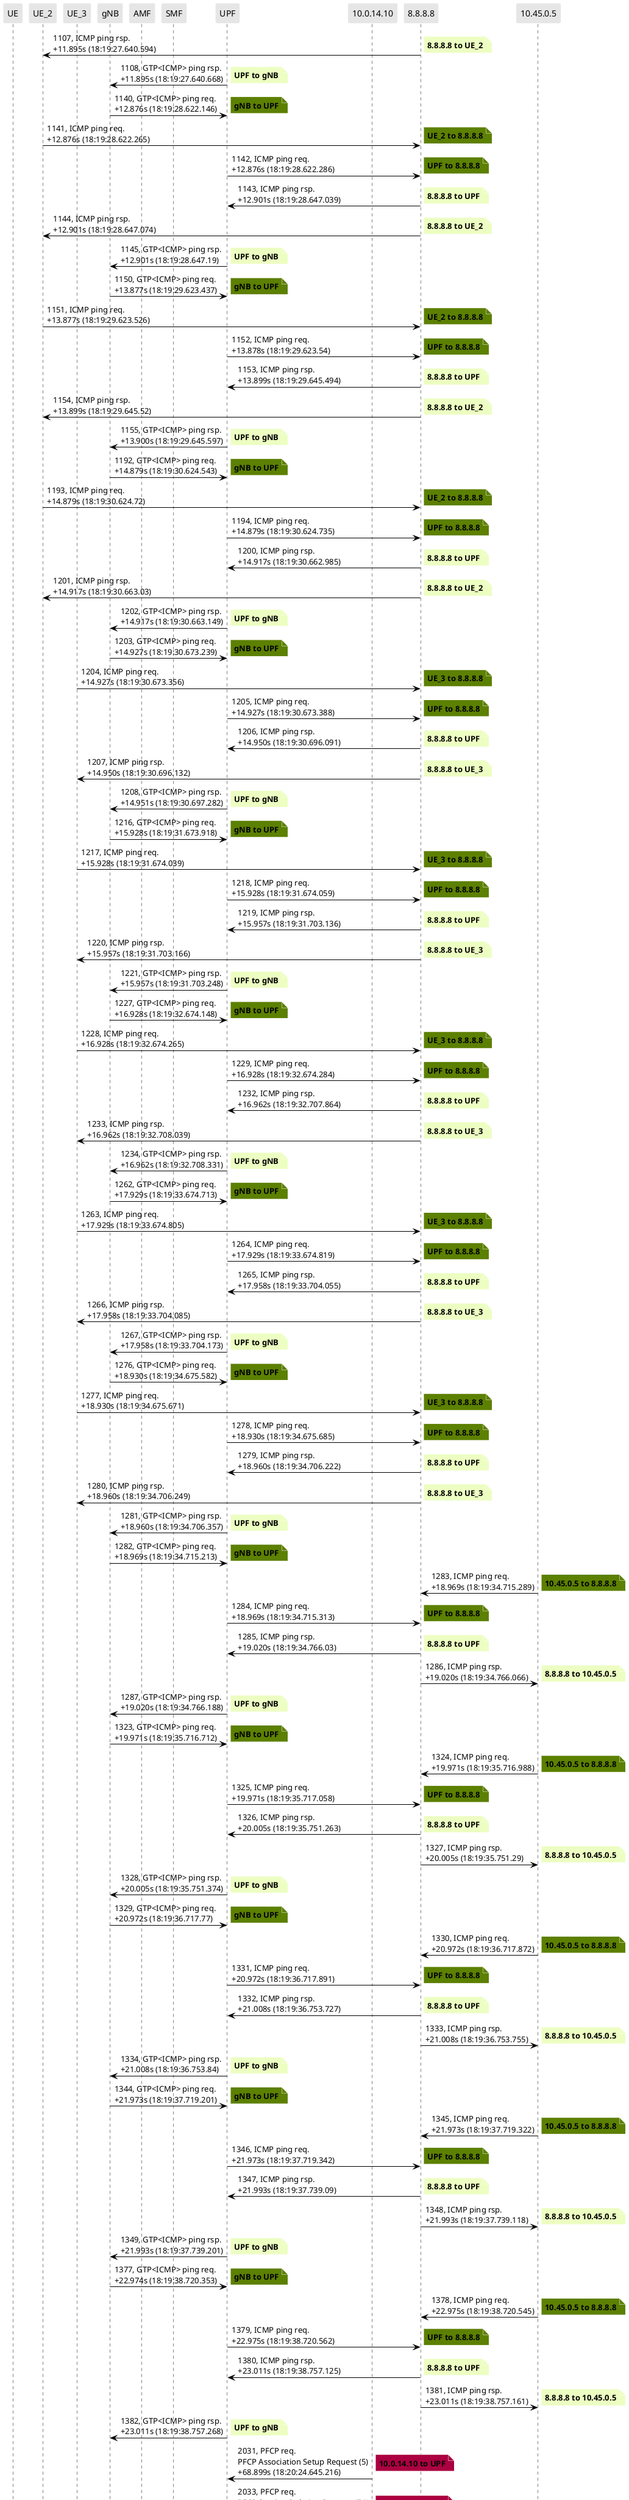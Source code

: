@startuml
skinparam shadowing false
skinparam NoteBorderColor white
skinparam sequence {
    ArrowColor black
    LifeLineBorderColor black
    LifeLineBackgroundColor black
    ParticipantBorderColor white
    ParticipantBackgroundColor #e6e6e6
}
participant "UE"
participant "UE_2"
participant "UE_3"
participant "gNB"
participant "AMF"
participant "SMF"
participant "UPF"
participant "10.0.14.10"
participant "8.8.8.8"
participant "10.45.0.5"

"8.8.8.8" -> "UE_2": 1107, ICMP ping rsp.\n+11.895s (18:19:27.640.594)

note right #EDFEC2
**8.8.8.8 to UE_2**
end note

"UPF" -> "gNB": 1108, GTP<ICMP> ping rsp.\n+11.895s (18:19:27.640.668)

note right #EDFEC2
**UPF to gNB**
end note

"gNB" -> "UPF": 1140, GTP<ICMP> ping req.\n+12.876s (18:19:28.622.146)

note right #5C8001
**gNB to UPF**
end note

"UE_2" -> "8.8.8.8": 1141, ICMP ping req.\n+12.876s (18:19:28.622.265)

note right #5C8001
**UE_2 to 8.8.8.8**
end note

"UPF" -> "8.8.8.8": 1142, ICMP ping req.\n+12.876s (18:19:28.622.286)

note right #5C8001
**UPF to 8.8.8.8**
end note

"8.8.8.8" -> "UPF": 1143, ICMP ping rsp.\n+12.901s (18:19:28.647.039)

note right #EDFEC2
**8.8.8.8 to UPF**
end note

"8.8.8.8" -> "UE_2": 1144, ICMP ping rsp.\n+12.901s (18:19:28.647.074)

note right #EDFEC2
**8.8.8.8 to UE_2**
end note

"UPF" -> "gNB": 1145, GTP<ICMP> ping rsp.\n+12.901s (18:19:28.647.19)

note right #EDFEC2
**UPF to gNB**
end note

"gNB" -> "UPF": 1150, GTP<ICMP> ping req.\n+13.877s (18:19:29.623.437)

note right #5C8001
**gNB to UPF**
end note

"UE_2" -> "8.8.8.8": 1151, ICMP ping req.\n+13.877s (18:19:29.623.526)

note right #5C8001
**UE_2 to 8.8.8.8**
end note

"UPF" -> "8.8.8.8": 1152, ICMP ping req.\n+13.878s (18:19:29.623.54)

note right #5C8001
**UPF to 8.8.8.8**
end note

"8.8.8.8" -> "UPF": 1153, ICMP ping rsp.\n+13.899s (18:19:29.645.494)

note right #EDFEC2
**8.8.8.8 to UPF**
end note

"8.8.8.8" -> "UE_2": 1154, ICMP ping rsp.\n+13.899s (18:19:29.645.52)

note right #EDFEC2
**8.8.8.8 to UE_2**
end note

"UPF" -> "gNB": 1155, GTP<ICMP> ping rsp.\n+13.900s (18:19:29.645.597)

note right #EDFEC2
**UPF to gNB**
end note

"gNB" -> "UPF": 1192, GTP<ICMP> ping req.\n+14.879s (18:19:30.624.543)

note right #5C8001
**gNB to UPF**
end note

"UE_2" -> "8.8.8.8": 1193, ICMP ping req.\n+14.879s (18:19:30.624.72)

note right #5C8001
**UE_2 to 8.8.8.8**
end note

"UPF" -> "8.8.8.8": 1194, ICMP ping req.\n+14.879s (18:19:30.624.735)

note right #5C8001
**UPF to 8.8.8.8**
end note

"8.8.8.8" -> "UPF": 1200, ICMP ping rsp.\n+14.917s (18:19:30.662.985)

note right #EDFEC2
**8.8.8.8 to UPF**
end note

"8.8.8.8" -> "UE_2": 1201, ICMP ping rsp.\n+14.917s (18:19:30.663.03)

note right #EDFEC2
**8.8.8.8 to UE_2**
end note

"UPF" -> "gNB": 1202, GTP<ICMP> ping rsp.\n+14.917s (18:19:30.663.149)

note right #EDFEC2
**UPF to gNB**
end note

"gNB" -> "UPF": 1203, GTP<ICMP> ping req.\n+14.927s (18:19:30.673.239)

note right #5C8001
**gNB to UPF**
end note

"UE_3" -> "8.8.8.8": 1204, ICMP ping req.\n+14.927s (18:19:30.673.356)

note right #5C8001
**UE_3 to 8.8.8.8**
end note

"UPF" -> "8.8.8.8": 1205, ICMP ping req.\n+14.927s (18:19:30.673.388)

note right #5C8001
**UPF to 8.8.8.8**
end note

"8.8.8.8" -> "UPF": 1206, ICMP ping rsp.\n+14.950s (18:19:30.696.091)

note right #EDFEC2
**8.8.8.8 to UPF**
end note

"8.8.8.8" -> "UE_3": 1207, ICMP ping rsp.\n+14.950s (18:19:30.696.132)

note right #EDFEC2
**8.8.8.8 to UE_3**
end note

"UPF" -> "gNB": 1208, GTP<ICMP> ping rsp.\n+14.951s (18:19:30.697.282)

note right #EDFEC2
**UPF to gNB**
end note

"gNB" -> "UPF": 1216, GTP<ICMP> ping req.\n+15.928s (18:19:31.673.918)

note right #5C8001
**gNB to UPF**
end note

"UE_3" -> "8.8.8.8": 1217, ICMP ping req.\n+15.928s (18:19:31.674.039)

note right #5C8001
**UE_3 to 8.8.8.8**
end note

"UPF" -> "8.8.8.8": 1218, ICMP ping req.\n+15.928s (18:19:31.674.059)

note right #5C8001
**UPF to 8.8.8.8**
end note

"8.8.8.8" -> "UPF": 1219, ICMP ping rsp.\n+15.957s (18:19:31.703.136)

note right #EDFEC2
**8.8.8.8 to UPF**
end note

"8.8.8.8" -> "UE_3": 1220, ICMP ping rsp.\n+15.957s (18:19:31.703.166)

note right #EDFEC2
**8.8.8.8 to UE_3**
end note

"UPF" -> "gNB": 1221, GTP<ICMP> ping rsp.\n+15.957s (18:19:31.703.248)

note right #EDFEC2
**UPF to gNB**
end note

"gNB" -> "UPF": 1227, GTP<ICMP> ping req.\n+16.928s (18:19:32.674.148)

note right #5C8001
**gNB to UPF**
end note

"UE_3" -> "8.8.8.8": 1228, ICMP ping req.\n+16.928s (18:19:32.674.265)

note right #5C8001
**UE_3 to 8.8.8.8**
end note

"UPF" -> "8.8.8.8": 1229, ICMP ping req.\n+16.928s (18:19:32.674.284)

note right #5C8001
**UPF to 8.8.8.8**
end note

"8.8.8.8" -> "UPF": 1232, ICMP ping rsp.\n+16.962s (18:19:32.707.864)

note right #EDFEC2
**8.8.8.8 to UPF**
end note

"8.8.8.8" -> "UE_3": 1233, ICMP ping rsp.\n+16.962s (18:19:32.708.039)

note right #EDFEC2
**8.8.8.8 to UE_3**
end note

"UPF" -> "gNB": 1234, GTP<ICMP> ping rsp.\n+16.962s (18:19:32.708.331)

note right #EDFEC2
**UPF to gNB**
end note

"gNB" -> "UPF": 1262, GTP<ICMP> ping req.\n+17.929s (18:19:33.674.713)

note right #5C8001
**gNB to UPF**
end note

"UE_3" -> "8.8.8.8": 1263, ICMP ping req.\n+17.929s (18:19:33.674.805)

note right #5C8001
**UE_3 to 8.8.8.8**
end note

"UPF" -> "8.8.8.8": 1264, ICMP ping req.\n+17.929s (18:19:33.674.819)

note right #5C8001
**UPF to 8.8.8.8**
end note

"8.8.8.8" -> "UPF": 1265, ICMP ping rsp.\n+17.958s (18:19:33.704.055)

note right #EDFEC2
**8.8.8.8 to UPF**
end note

"8.8.8.8" -> "UE_3": 1266, ICMP ping rsp.\n+17.958s (18:19:33.704.085)

note right #EDFEC2
**8.8.8.8 to UE_3**
end note

"UPF" -> "gNB": 1267, GTP<ICMP> ping rsp.\n+17.958s (18:19:33.704.173)

note right #EDFEC2
**UPF to gNB**
end note

"gNB" -> "UPF": 1276, GTP<ICMP> ping req.\n+18.930s (18:19:34.675.582)

note right #5C8001
**gNB to UPF**
end note

"UE_3" -> "8.8.8.8": 1277, ICMP ping req.\n+18.930s (18:19:34.675.671)

note right #5C8001
**UE_3 to 8.8.8.8**
end note

"UPF" -> "8.8.8.8": 1278, ICMP ping req.\n+18.930s (18:19:34.675.685)

note right #5C8001
**UPF to 8.8.8.8**
end note

"8.8.8.8" -> "UPF": 1279, ICMP ping rsp.\n+18.960s (18:19:34.706.222)

note right #EDFEC2
**8.8.8.8 to UPF**
end note

"8.8.8.8" -> "UE_3": 1280, ICMP ping rsp.\n+18.960s (18:19:34.706.249)

note right #EDFEC2
**8.8.8.8 to UE_3**
end note

"UPF" -> "gNB": 1281, GTP<ICMP> ping rsp.\n+18.960s (18:19:34.706.357)

note right #EDFEC2
**UPF to gNB**
end note

"gNB" -> "UPF": 1282, GTP<ICMP> ping req.\n+18.969s (18:19:34.715.213)

note right #5C8001
**gNB to UPF**
end note

"10.45.0.5" -> "8.8.8.8": 1283, ICMP ping req.\n+18.969s (18:19:34.715.289)

note right #5C8001
**10.45.0.5 to 8.8.8.8**
end note

"UPF" -> "8.8.8.8": 1284, ICMP ping req.\n+18.969s (18:19:34.715.313)

note right #5C8001
**UPF to 8.8.8.8**
end note

"8.8.8.8" -> "UPF": 1285, ICMP ping rsp.\n+19.020s (18:19:34.766.03)

note right #EDFEC2
**8.8.8.8 to UPF**
end note

"8.8.8.8" -> "10.45.0.5": 1286, ICMP ping rsp.\n+19.020s (18:19:34.766.066)

note right #EDFEC2
**8.8.8.8 to 10.45.0.5**
end note

"UPF" -> "gNB": 1287, GTP<ICMP> ping rsp.\n+19.020s (18:19:34.766.188)

note right #EDFEC2
**UPF to gNB**
end note

"gNB" -> "UPF": 1323, GTP<ICMP> ping req.\n+19.971s (18:19:35.716.712)

note right #5C8001
**gNB to UPF**
end note

"10.45.0.5" -> "8.8.8.8": 1324, ICMP ping req.\n+19.971s (18:19:35.716.988)

note right #5C8001
**10.45.0.5 to 8.8.8.8**
end note

"UPF" -> "8.8.8.8": 1325, ICMP ping req.\n+19.971s (18:19:35.717.058)

note right #5C8001
**UPF to 8.8.8.8**
end note

"8.8.8.8" -> "UPF": 1326, ICMP ping rsp.\n+20.005s (18:19:35.751.263)

note right #EDFEC2
**8.8.8.8 to UPF**
end note

"8.8.8.8" -> "10.45.0.5": 1327, ICMP ping rsp.\n+20.005s (18:19:35.751.29)

note right #EDFEC2
**8.8.8.8 to 10.45.0.5**
end note

"UPF" -> "gNB": 1328, GTP<ICMP> ping rsp.\n+20.005s (18:19:35.751.374)

note right #EDFEC2
**UPF to gNB**
end note

"gNB" -> "UPF": 1329, GTP<ICMP> ping req.\n+20.972s (18:19:36.717.77)

note right #5C8001
**gNB to UPF**
end note

"10.45.0.5" -> "8.8.8.8": 1330, ICMP ping req.\n+20.972s (18:19:36.717.872)

note right #5C8001
**10.45.0.5 to 8.8.8.8**
end note

"UPF" -> "8.8.8.8": 1331, ICMP ping req.\n+20.972s (18:19:36.717.891)

note right #5C8001
**UPF to 8.8.8.8**
end note

"8.8.8.8" -> "UPF": 1332, ICMP ping rsp.\n+21.008s (18:19:36.753.727)

note right #EDFEC2
**8.8.8.8 to UPF**
end note

"8.8.8.8" -> "10.45.0.5": 1333, ICMP ping rsp.\n+21.008s (18:19:36.753.755)

note right #EDFEC2
**8.8.8.8 to 10.45.0.5**
end note

"UPF" -> "gNB": 1334, GTP<ICMP> ping rsp.\n+21.008s (18:19:36.753.84)

note right #EDFEC2
**UPF to gNB**
end note

"gNB" -> "UPF": 1344, GTP<ICMP> ping req.\n+21.973s (18:19:37.719.201)

note right #5C8001
**gNB to UPF**
end note

"10.45.0.5" -> "8.8.8.8": 1345, ICMP ping req.\n+21.973s (18:19:37.719.322)

note right #5C8001
**10.45.0.5 to 8.8.8.8**
end note

"UPF" -> "8.8.8.8": 1346, ICMP ping req.\n+21.973s (18:19:37.719.342)

note right #5C8001
**UPF to 8.8.8.8**
end note

"8.8.8.8" -> "UPF": 1347, ICMP ping rsp.\n+21.993s (18:19:37.739.09)

note right #EDFEC2
**8.8.8.8 to UPF**
end note

"8.8.8.8" -> "10.45.0.5": 1348, ICMP ping rsp.\n+21.993s (18:19:37.739.118)

note right #EDFEC2
**8.8.8.8 to 10.45.0.5**
end note

"UPF" -> "gNB": 1349, GTP<ICMP> ping rsp.\n+21.993s (18:19:37.739.201)

note right #EDFEC2
**UPF to gNB**
end note

"gNB" -> "UPF": 1377, GTP<ICMP> ping req.\n+22.974s (18:19:38.720.353)

note right #5C8001
**gNB to UPF**
end note

"10.45.0.5" -> "8.8.8.8": 1378, ICMP ping req.\n+22.975s (18:19:38.720.545)

note right #5C8001
**10.45.0.5 to 8.8.8.8**
end note

"UPF" -> "8.8.8.8": 1379, ICMP ping req.\n+22.975s (18:19:38.720.562)

note right #5C8001
**UPF to 8.8.8.8**
end note

"8.8.8.8" -> "UPF": 1380, ICMP ping rsp.\n+23.011s (18:19:38.757.125)

note right #EDFEC2
**8.8.8.8 to UPF**
end note

"8.8.8.8" -> "10.45.0.5": 1381, ICMP ping rsp.\n+23.011s (18:19:38.757.161)

note right #EDFEC2
**8.8.8.8 to 10.45.0.5**
end note

"UPF" -> "gNB": 1382, GTP<ICMP> ping rsp.\n+23.011s (18:19:38.757.268)

note right #EDFEC2
**UPF to gNB**
end note

"10.0.14.10" -> "UPF": 2031, PFCP req.\nPFCP Association Setup Request (5)\n+68.899s (18:20:24.645.216)

note right #AB0041
**10.0.14.10 to UPF**
end note

"10.0.14.10" -> "UPF": 2033, PFCP req.\nPFCP Session Deletion Request (54)\n+68.917s (18:20:24.663.295)

note right #AB0041
**10.0.14.10 to UPF**
end note

"10.0.14.10" -> "UPF": 2034, PFCP req.\nPFCP Session Deletion Request (54)\n+68.936s (18:20:24.682.249)

note right #AB0041
**10.0.14.10 to UPF**
end note

"10.0.14.10" -> "UPF": 2035, PFCP req.\nPFCP Session Deletion Request (54)\n+68.961s (18:20:24.706.853)

note right #AB0041
**10.0.14.10 to UPF**
end note

"10.0.14.10" -> "UPF": 2036, PFCP req.\nPFCP Session Deletion Request (54)\n+68.986s (18:20:24.731.61)

note right #AB0041
**10.0.14.10 to UPF**
end note

"10.0.14.10" -> "UPF": 2037, PFCP req.\nPFCP Association Setup Request (5)\n+68.990s (18:20:24.736.457)

note right #AB0041
**10.0.14.10 to UPF**
end note

"10.0.14.10" -> "UPF": 2038, PFCP req.\nPFCP Session Deletion Request (54)\n+69.004s (18:20:24.749.611)

note right #AB0041
**10.0.14.10 to UPF**
end note

"10.0.14.10" -> "UPF": 2039, PFCP req.\nPFCP Session Deletion Request (54)\n+69.016s (18:20:24.762.396)

note right #AB0041
**10.0.14.10 to UPF**
end note

"10.0.14.10" -> "UPF": 2040, PFCP req.\nPFCP Session Deletion Request (54)\n+69.036s (18:20:24.781.614)

note right #AB0041
**10.0.14.10 to UPF**
end note

"10.0.14.10" -> "UPF": 2041, PFCP req.\nPFCP Session Deletion Request (54)\n+69.049s (18:20:24.795.288)

note right #AB0041
**10.0.14.10 to UPF**
end note

"10.0.14.10" -> "UPF": 2042, PFCP req.\nPFCP Association Setup Request (5)\n+69.058s (18:20:24.804.079)

note right #AB0041
**10.0.14.10 to UPF**
end note

"10.0.14.10" -> "UPF": 2043, PFCP req.\nPFCP Session Deletion Request (54)\n+69.067s (18:20:24.812.955)

note right #AB0041
**10.0.14.10 to UPF**
end note

"10.0.14.10" -> "UPF": 2044, PFCP req.\nPFCP Session Deletion Request (54)\n+69.075s (18:20:24.820.891)

note right #AB0041
**10.0.14.10 to UPF**
end note

@enduml

